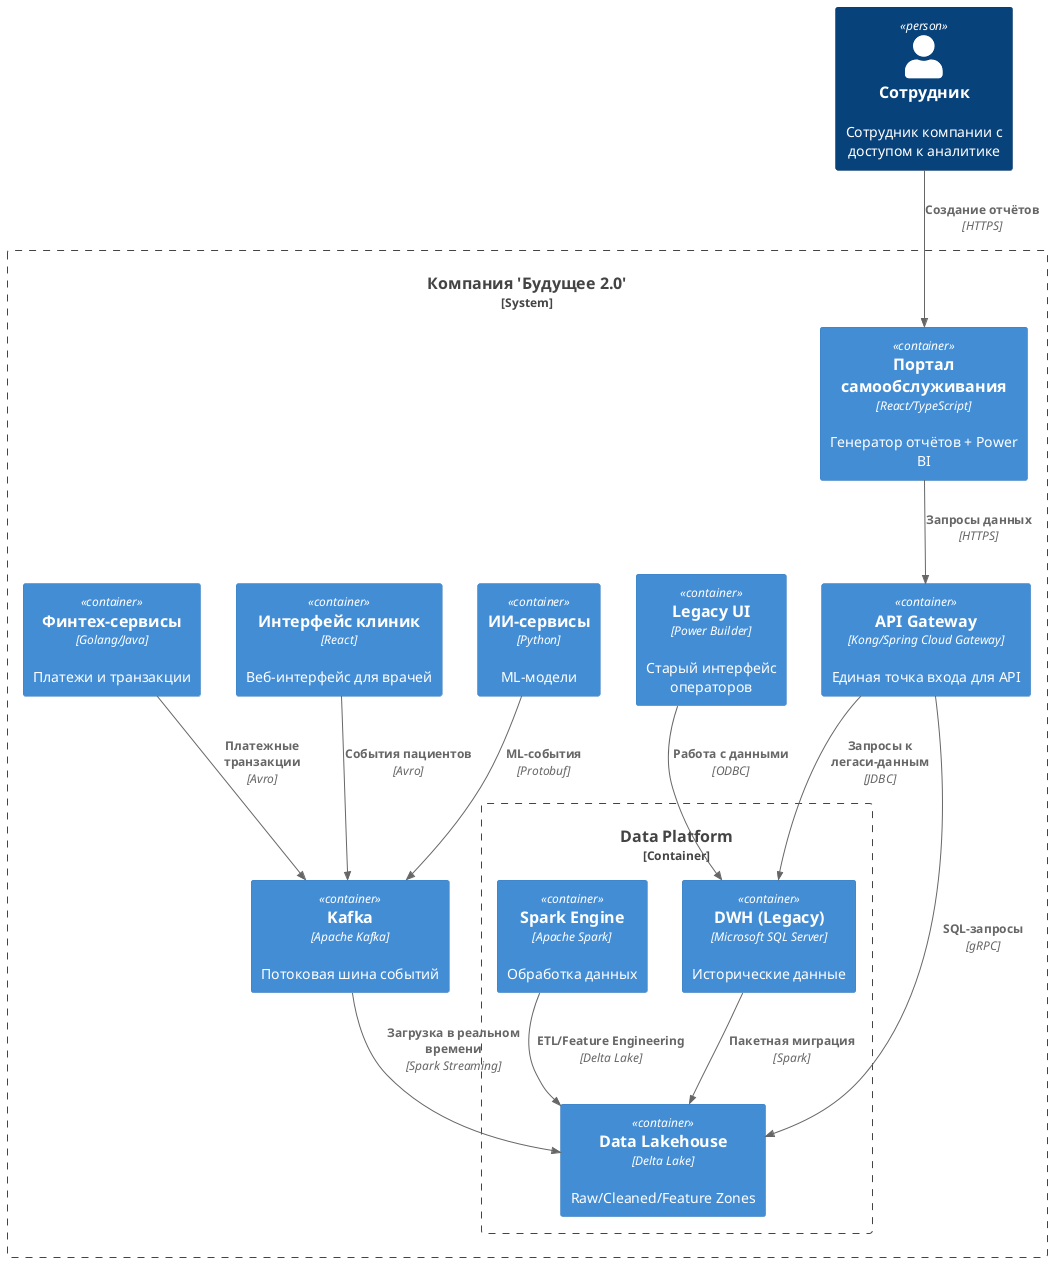 @startuml
!include <c4/C4_Container>

Person(employee, "Сотрудник", "Сотрудник компании с доступом к аналитике")

System_Boundary(company, "Компания 'Будущее 2.0'") {
    Container(portal, "Портал самообслуживания", "React/TypeScript", "Генератор отчётов + Power BI")
    Container(api_gateway, "API Gateway", "Kong/Spring Cloud Gateway", "Единая точка входа для API")
    
    Container_Boundary(data_platform, "Data Platform") {
        Container(lakehouse, "Data Lakehouse", "Delta Lake", "Raw/Cleaned/Feature Zones")
        Container(dwh, "DWH (Legacy)", "Microsoft SQL Server", "Исторические данные")
        Container(spark, "Spark Engine", "Apache Spark", "Обработка данных")
    }

    Container(fintech, "Финтех-сервисы", "Golang/Java", "Платежи и транзакции")
    Container(ai_services, "ИИ-сервисы", "Python", "ML-модели")
    Container(clinics_ui, "Интерфейс клиник", "React", "Веб-интерфейс для врачей")
    Container(legacy_ui, "Legacy UI", "Power Builder", "Старый интерфейс операторов")
    
    Container(kafka, "Kafka", "Apache Kafka", "Потоковая шина событий")
}

' Связи
Rel(employee, portal, "Создание отчётов", "HTTPS")
Rel(portal, api_gateway, "Запросы данных", "HTTPS")
Rel(api_gateway, lakehouse, "SQL-запросы", "gRPC")
Rel(api_gateway, dwh, "Запросы к легаси-данным", "JDBC")
Rel(dwh, lakehouse, "Пакетная миграция", "Spark")

' Потоковые события через Kafka
Rel(clinics_ui, kafka, "События пациентов", "Avro")
Rel(fintech, kafka, "Платежные транзакции", "Avro")
Rel(kafka, lakehouse, "Загрузка в реальном времени", "Spark Streaming")
Rel(ai_services, kafka, "ML-события", "Protobuf")

' Legacy-системы
Rel(legacy_ui, dwh, "Работа с данными", "ODBC")

' Внутренние связи Data Platform
Rel(spark, lakehouse, "ETL/Feature Engineering", "Delta Lake")
@enduml